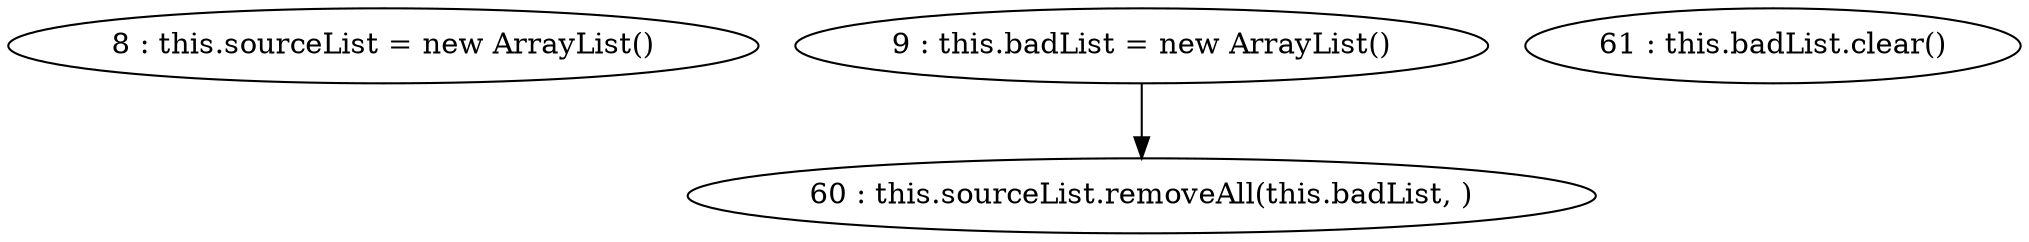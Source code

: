 digraph G {
"8 : this.sourceList = new ArrayList()"
"9 : this.badList = new ArrayList()"
"9 : this.badList = new ArrayList()" -> "60 : this.sourceList.removeAll(this.badList, )"
"60 : this.sourceList.removeAll(this.badList, )"
"61 : this.badList.clear()"
}